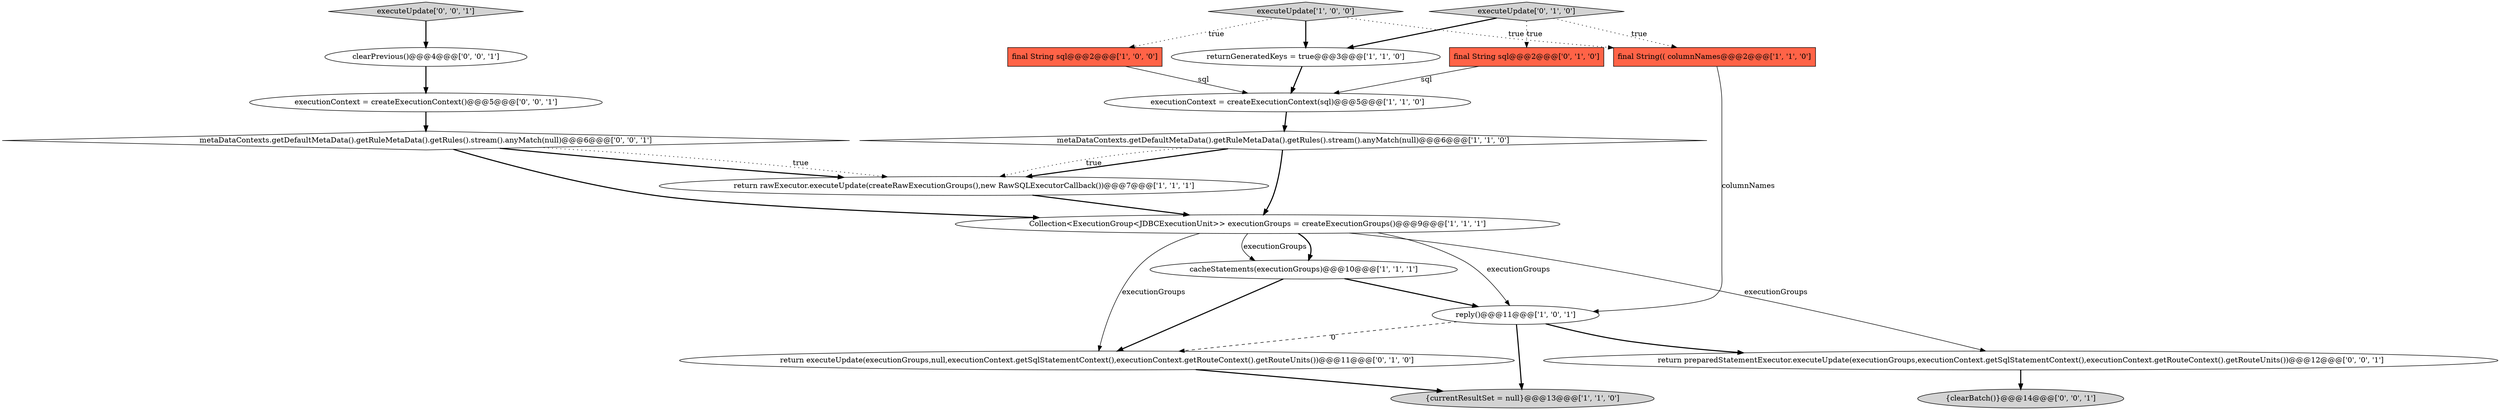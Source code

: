 digraph {
16 [style = filled, label = "executionContext = createExecutionContext()@@@5@@@['0', '0', '1']", fillcolor = white, shape = ellipse image = "AAA0AAABBB3BBB"];
11 [style = filled, label = "return executeUpdate(executionGroups,null,executionContext.getSqlStatementContext(),executionContext.getRouteContext().getRouteUnits())@@@11@@@['0', '1', '0']", fillcolor = white, shape = ellipse image = "AAA1AAABBB2BBB"];
1 [style = filled, label = "final String sql@@@2@@@['1', '0', '0']", fillcolor = tomato, shape = box image = "AAA0AAABBB1BBB"];
4 [style = filled, label = "{currentResultSet = null}@@@13@@@['1', '1', '0']", fillcolor = lightgray, shape = ellipse image = "AAA0AAABBB1BBB"];
3 [style = filled, label = "returnGeneratedKeys = true@@@3@@@['1', '1', '0']", fillcolor = white, shape = ellipse image = "AAA0AAABBB1BBB"];
5 [style = filled, label = "final String(( columnNames@@@2@@@['1', '1', '0']", fillcolor = tomato, shape = box image = "AAA0AAABBB1BBB"];
17 [style = filled, label = "metaDataContexts.getDefaultMetaData().getRuleMetaData().getRules().stream().anyMatch(null)@@@6@@@['0', '0', '1']", fillcolor = white, shape = diamond image = "AAA0AAABBB3BBB"];
7 [style = filled, label = "executionContext = createExecutionContext(sql)@@@5@@@['1', '1', '0']", fillcolor = white, shape = ellipse image = "AAA0AAABBB1BBB"];
19 [style = filled, label = "executeUpdate['0', '0', '1']", fillcolor = lightgray, shape = diamond image = "AAA0AAABBB3BBB"];
14 [style = filled, label = "clearPrevious()@@@4@@@['0', '0', '1']", fillcolor = white, shape = ellipse image = "AAA0AAABBB3BBB"];
10 [style = filled, label = "return rawExecutor.executeUpdate(createRawExecutionGroups(),new RawSQLExecutorCallback())@@@7@@@['1', '1', '1']", fillcolor = white, shape = ellipse image = "AAA0AAABBB1BBB"];
13 [style = filled, label = "final String sql@@@2@@@['0', '1', '0']", fillcolor = tomato, shape = box image = "AAA0AAABBB2BBB"];
2 [style = filled, label = "metaDataContexts.getDefaultMetaData().getRuleMetaData().getRules().stream().anyMatch(null)@@@6@@@['1', '1', '0']", fillcolor = white, shape = diamond image = "AAA0AAABBB1BBB"];
12 [style = filled, label = "executeUpdate['0', '1', '0']", fillcolor = lightgray, shape = diamond image = "AAA0AAABBB2BBB"];
6 [style = filled, label = "reply()@@@11@@@['1', '0', '1']", fillcolor = white, shape = ellipse image = "AAA0AAABBB1BBB"];
18 [style = filled, label = "return preparedStatementExecutor.executeUpdate(executionGroups,executionContext.getSqlStatementContext(),executionContext.getRouteContext().getRouteUnits())@@@12@@@['0', '0', '1']", fillcolor = white, shape = ellipse image = "AAA0AAABBB3BBB"];
9 [style = filled, label = "executeUpdate['1', '0', '0']", fillcolor = lightgray, shape = diamond image = "AAA0AAABBB1BBB"];
15 [style = filled, label = "{clearBatch()}@@@14@@@['0', '0', '1']", fillcolor = lightgray, shape = ellipse image = "AAA0AAABBB3BBB"];
8 [style = filled, label = "cacheStatements(executionGroups)@@@10@@@['1', '1', '1']", fillcolor = white, shape = ellipse image = "AAA0AAABBB1BBB"];
0 [style = filled, label = "Collection<ExecutionGroup<JDBCExecutionUnit>> executionGroups = createExecutionGroups()@@@9@@@['1', '1', '1']", fillcolor = white, shape = ellipse image = "AAA0AAABBB1BBB"];
6->18 [style = bold, label=""];
0->6 [style = solid, label="executionGroups"];
11->4 [style = bold, label=""];
5->6 [style = solid, label="columnNames"];
6->4 [style = bold, label=""];
14->16 [style = bold, label=""];
9->5 [style = dotted, label="true"];
13->7 [style = solid, label="sql"];
9->3 [style = bold, label=""];
12->13 [style = dotted, label="true"];
9->1 [style = dotted, label="true"];
2->10 [style = bold, label=""];
0->8 [style = bold, label=""];
8->6 [style = bold, label=""];
3->7 [style = bold, label=""];
2->10 [style = dotted, label="true"];
12->5 [style = dotted, label="true"];
8->11 [style = bold, label=""];
0->11 [style = solid, label="executionGroups"];
17->10 [style = dotted, label="true"];
12->3 [style = bold, label=""];
18->15 [style = bold, label=""];
0->18 [style = solid, label="executionGroups"];
2->0 [style = bold, label=""];
16->17 [style = bold, label=""];
19->14 [style = bold, label=""];
6->11 [style = dashed, label="0"];
17->0 [style = bold, label=""];
17->10 [style = bold, label=""];
10->0 [style = bold, label=""];
0->8 [style = solid, label="executionGroups"];
1->7 [style = solid, label="sql"];
7->2 [style = bold, label=""];
}
